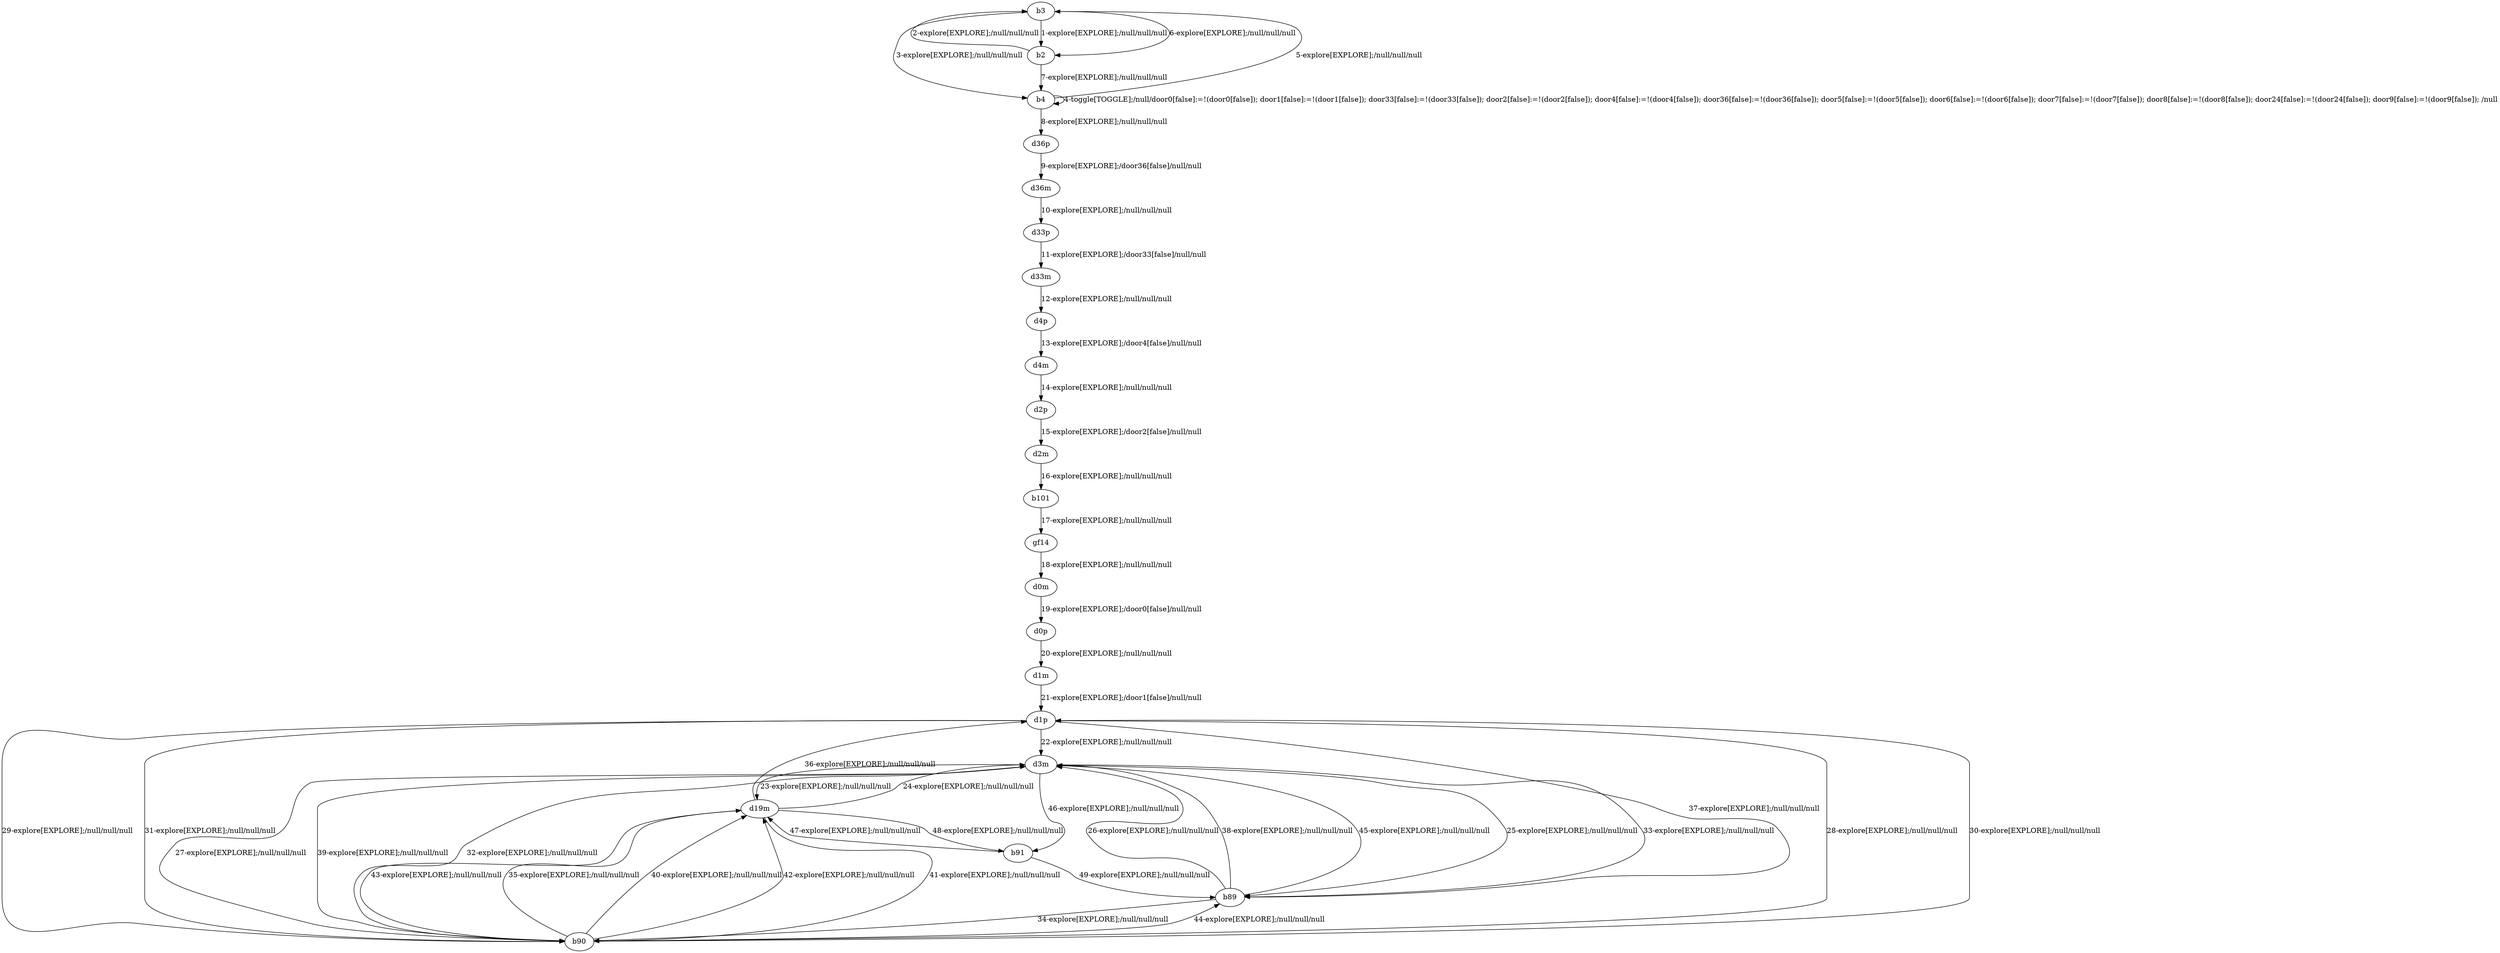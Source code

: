 # Total number of goals covered by this test: 8
# b90 --> d3m
# b90 --> d19m
# b91 --> d19m
# d19m --> d1p
# b89 --> b90
# d3m --> d19m
# b91 --> b89
# d3m --> b91

digraph g {
"b3" -> "b2" [label = "1-explore[EXPLORE];/null/null/null"];
"b2" -> "b3" [label = "2-explore[EXPLORE];/null/null/null"];
"b3" -> "b4" [label = "3-explore[EXPLORE];/null/null/null"];
"b4" -> "b4" [label = "4-toggle[TOGGLE];/null/door0[false]:=!(door0[false]); door1[false]:=!(door1[false]); door33[false]:=!(door33[false]); door2[false]:=!(door2[false]); door4[false]:=!(door4[false]); door36[false]:=!(door36[false]); door5[false]:=!(door5[false]); door6[false]:=!(door6[false]); door7[false]:=!(door7[false]); door8[false]:=!(door8[false]); door24[false]:=!(door24[false]); door9[false]:=!(door9[false]); /null"];
"b4" -> "b3" [label = "5-explore[EXPLORE];/null/null/null"];
"b3" -> "b2" [label = "6-explore[EXPLORE];/null/null/null"];
"b2" -> "b4" [label = "7-explore[EXPLORE];/null/null/null"];
"b4" -> "d36p" [label = "8-explore[EXPLORE];/null/null/null"];
"d36p" -> "d36m" [label = "9-explore[EXPLORE];/door36[false]/null/null"];
"d36m" -> "d33p" [label = "10-explore[EXPLORE];/null/null/null"];
"d33p" -> "d33m" [label = "11-explore[EXPLORE];/door33[false]/null/null"];
"d33m" -> "d4p" [label = "12-explore[EXPLORE];/null/null/null"];
"d4p" -> "d4m" [label = "13-explore[EXPLORE];/door4[false]/null/null"];
"d4m" -> "d2p" [label = "14-explore[EXPLORE];/null/null/null"];
"d2p" -> "d2m" [label = "15-explore[EXPLORE];/door2[false]/null/null"];
"d2m" -> "b101" [label = "16-explore[EXPLORE];/null/null/null"];
"b101" -> "gf14" [label = "17-explore[EXPLORE];/null/null/null"];
"gf14" -> "d0m" [label = "18-explore[EXPLORE];/null/null/null"];
"d0m" -> "d0p" [label = "19-explore[EXPLORE];/door0[false]/null/null"];
"d0p" -> "d1m" [label = "20-explore[EXPLORE];/null/null/null"];
"d1m" -> "d1p" [label = "21-explore[EXPLORE];/door1[false]/null/null"];
"d1p" -> "d3m" [label = "22-explore[EXPLORE];/null/null/null"];
"d3m" -> "d19m" [label = "23-explore[EXPLORE];/null/null/null"];
"d19m" -> "d3m" [label = "24-explore[EXPLORE];/null/null/null"];
"d3m" -> "b89" [label = "25-explore[EXPLORE];/null/null/null"];
"b89" -> "d3m" [label = "26-explore[EXPLORE];/null/null/null"];
"d3m" -> "b90" [label = "27-explore[EXPLORE];/null/null/null"];
"b90" -> "d1p" [label = "28-explore[EXPLORE];/null/null/null"];
"d1p" -> "b90" [label = "29-explore[EXPLORE];/null/null/null"];
"b90" -> "d1p" [label = "30-explore[EXPLORE];/null/null/null"];
"d1p" -> "b90" [label = "31-explore[EXPLORE];/null/null/null"];
"b90" -> "d3m" [label = "32-explore[EXPLORE];/null/null/null"];
"d3m" -> "b89" [label = "33-explore[EXPLORE];/null/null/null"];
"b89" -> "b90" [label = "34-explore[EXPLORE];/null/null/null"];
"b90" -> "d19m" [label = "35-explore[EXPLORE];/null/null/null"];
"d19m" -> "d1p" [label = "36-explore[EXPLORE];/null/null/null"];
"d1p" -> "b89" [label = "37-explore[EXPLORE];/null/null/null"];
"b89" -> "d3m" [label = "38-explore[EXPLORE];/null/null/null"];
"d3m" -> "b90" [label = "39-explore[EXPLORE];/null/null/null"];
"b90" -> "d19m" [label = "40-explore[EXPLORE];/null/null/null"];
"d19m" -> "b90" [label = "41-explore[EXPLORE];/null/null/null"];
"b90" -> "d19m" [label = "42-explore[EXPLORE];/null/null/null"];
"d19m" -> "b90" [label = "43-explore[EXPLORE];/null/null/null"];
"b90" -> "b89" [label = "44-explore[EXPLORE];/null/null/null"];
"b89" -> "d3m" [label = "45-explore[EXPLORE];/null/null/null"];
"d3m" -> "b91" [label = "46-explore[EXPLORE];/null/null/null"];
"b91" -> "d19m" [label = "47-explore[EXPLORE];/null/null/null"];
"d19m" -> "b91" [label = "48-explore[EXPLORE];/null/null/null"];
"b91" -> "b89" [label = "49-explore[EXPLORE];/null/null/null"];
}
